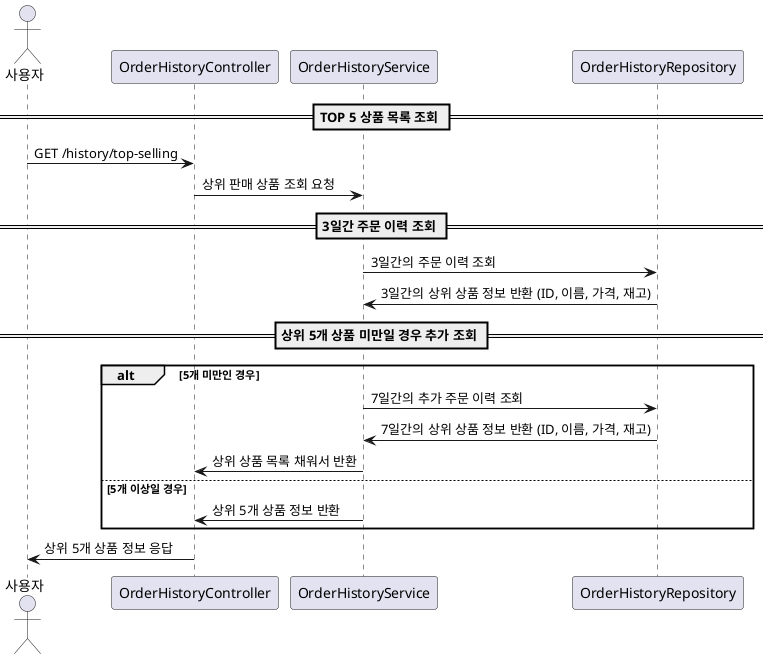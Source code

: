 @startuml

actor 사용자
participant "OrderHistoryController"
participant "OrderHistoryService"
participant "OrderHistoryRepository"

== TOP 5 상품 목록 조회 ==
사용자 -> OrderHistoryController : GET /history/top-selling
OrderHistoryController -> OrderHistoryService : 상위 판매 상품 조회 요청

== 3일간 주문 이력 조회 ==
OrderHistoryService -> OrderHistoryRepository : 3일간의 주문 이력 조회
OrderHistoryRepository -> OrderHistoryService : 3일간의 상위 상품 정보 반환 (ID, 이름, 가격, 재고)

== 상위 5개 상품 미만일 경우 추가 조회 ==
alt 5개 미만인 경우
    OrderHistoryService -> OrderHistoryRepository : 7일간의 추가 주문 이력 조회
    OrderHistoryRepository -> OrderHistoryService : 7일간의 상위 상품 정보 반환 (ID, 이름, 가격, 재고)
    OrderHistoryService -> OrderHistoryController : 상위 상품 목록 채워서 반환
else 5개 이상일 경우
    OrderHistoryService -> OrderHistoryController : 상위 5개 상품 정보 반환
end

OrderHistoryController -> 사용자 : 상위 5개 상품 정보 응답

@enduml
